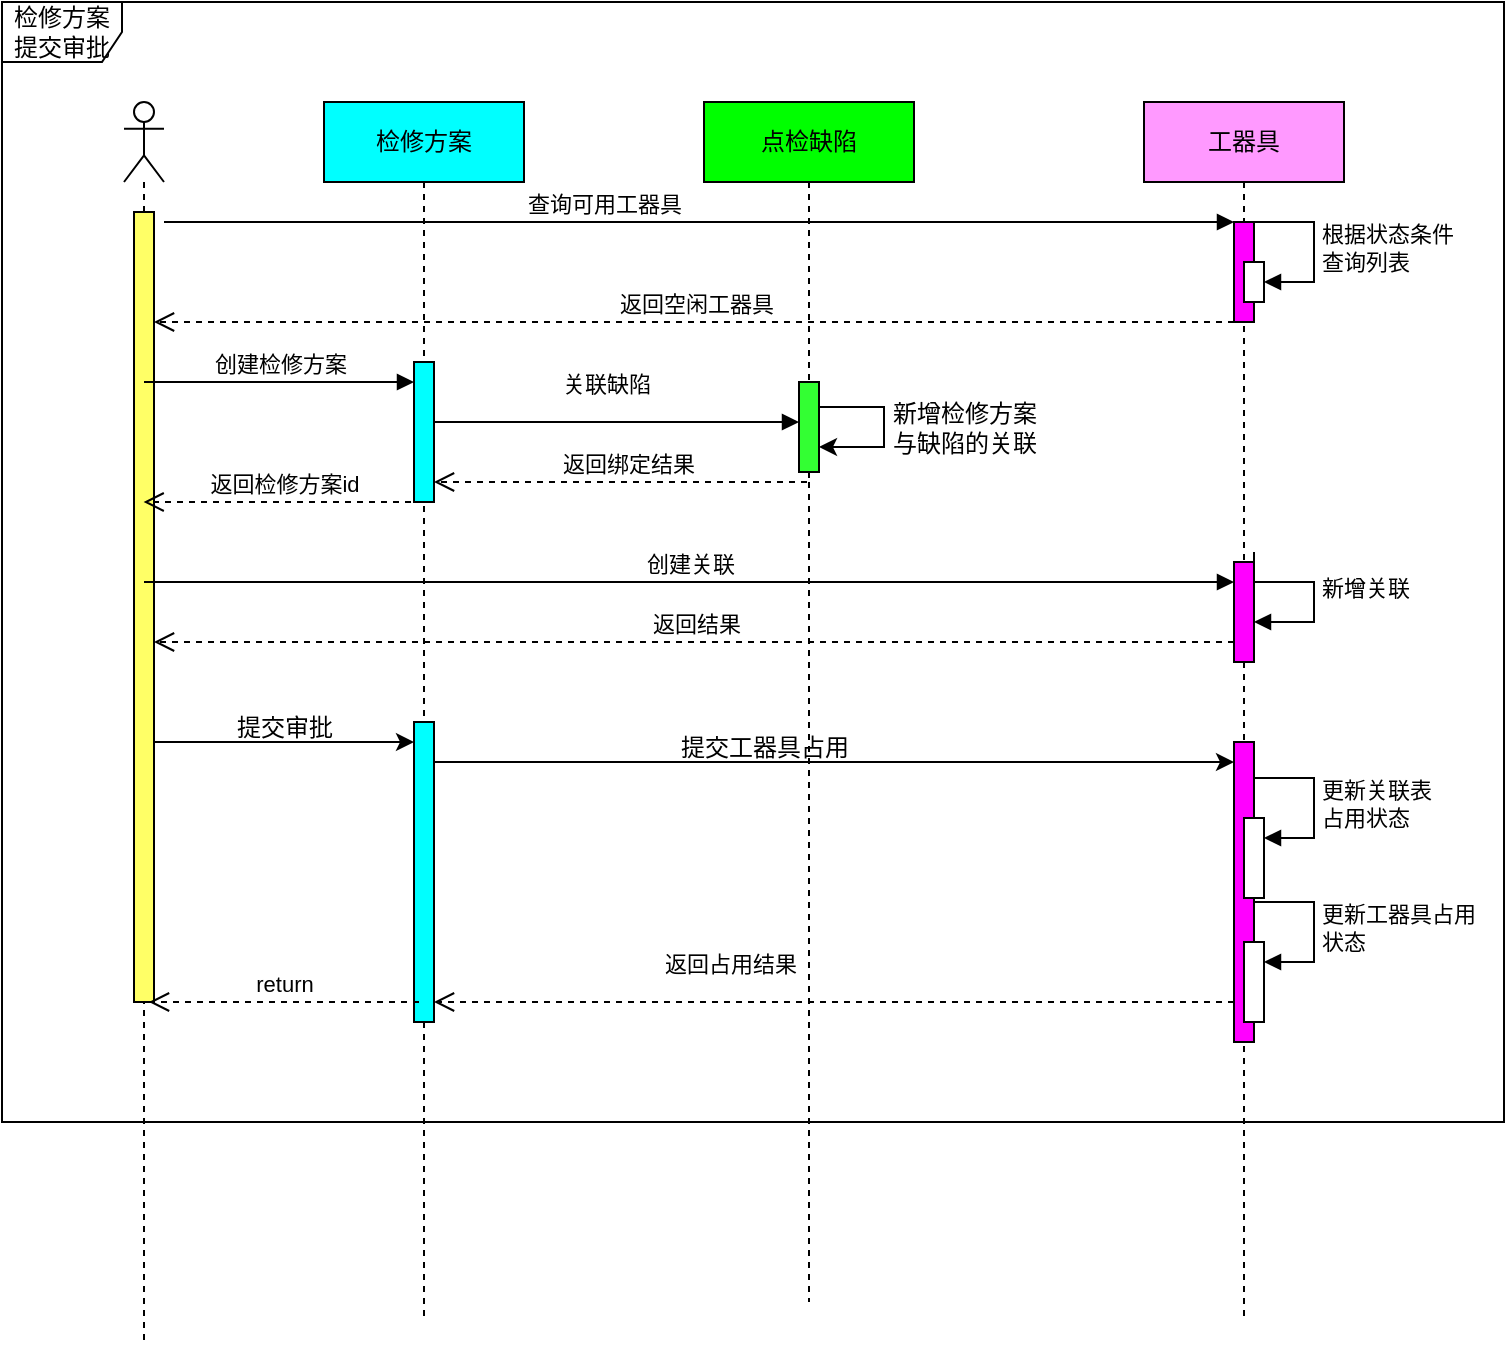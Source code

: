 <mxfile version="21.6.6" type="github">
  <diagram name="第 1 页" id="LS9TAyjhHWT86cu8HGGN">
    <mxGraphModel dx="819" dy="424" grid="1" gridSize="10" guides="1" tooltips="1" connect="1" arrows="1" fold="1" page="1" pageScale="1" pageWidth="827" pageHeight="1169" math="0" shadow="0">
      <root>
        <mxCell id="0" />
        <mxCell id="1" parent="0" />
        <mxCell id="Yu1JXXxfSo9A74xn88HE-2" value="检修方案提交审批" style="shape=umlFrame;whiteSpace=wrap;html=1;pointerEvents=0;" vertex="1" parent="1">
          <mxGeometry x="29" y="20" width="751" height="560" as="geometry" />
        </mxCell>
        <mxCell id="Yu1JXXxfSo9A74xn88HE-4" value="检修方案" style="shape=umlLifeline;perimeter=lifelinePerimeter;whiteSpace=wrap;html=1;container=1;dropTarget=0;collapsible=0;recursiveResize=0;outlineConnect=0;portConstraint=eastwest;newEdgeStyle={&quot;edgeStyle&quot;:&quot;elbowEdgeStyle&quot;,&quot;elbow&quot;:&quot;vertical&quot;,&quot;curved&quot;:0,&quot;rounded&quot;:0};fillColor=#00FFFF;" vertex="1" parent="1">
          <mxGeometry x="190" y="70" width="100" height="610" as="geometry" />
        </mxCell>
        <mxCell id="Yu1JXXxfSo9A74xn88HE-17" value="" style="html=1;points=[];perimeter=orthogonalPerimeter;outlineConnect=0;targetShapes=umlLifeline;portConstraint=eastwest;newEdgeStyle={&quot;edgeStyle&quot;:&quot;elbowEdgeStyle&quot;,&quot;elbow&quot;:&quot;vertical&quot;,&quot;curved&quot;:0,&quot;rounded&quot;:0};fillColor=#00FFFF;" vertex="1" parent="Yu1JXXxfSo9A74xn88HE-4">
          <mxGeometry x="45" y="130" width="10" height="70" as="geometry" />
        </mxCell>
        <mxCell id="Yu1JXXxfSo9A74xn88HE-25" value="" style="html=1;points=[];perimeter=orthogonalPerimeter;outlineConnect=0;targetShapes=umlLifeline;portConstraint=eastwest;newEdgeStyle={&quot;edgeStyle&quot;:&quot;elbowEdgeStyle&quot;,&quot;elbow&quot;:&quot;vertical&quot;,&quot;curved&quot;:0,&quot;rounded&quot;:0};fillColor=#00FFFF;" vertex="1" parent="Yu1JXXxfSo9A74xn88HE-4">
          <mxGeometry x="45" y="310" width="10" height="150" as="geometry" />
        </mxCell>
        <mxCell id="Yu1JXXxfSo9A74xn88HE-5" value="点检缺陷" style="shape=umlLifeline;perimeter=lifelinePerimeter;whiteSpace=wrap;html=1;container=1;dropTarget=0;collapsible=0;recursiveResize=0;outlineConnect=0;portConstraint=eastwest;newEdgeStyle={&quot;edgeStyle&quot;:&quot;elbowEdgeStyle&quot;,&quot;elbow&quot;:&quot;vertical&quot;,&quot;curved&quot;:0,&quot;rounded&quot;:0};fillColor=#00FF00;" vertex="1" parent="1">
          <mxGeometry x="380" y="70" width="105" height="600" as="geometry" />
        </mxCell>
        <mxCell id="Yu1JXXxfSo9A74xn88HE-30" value="" style="html=1;points=[];perimeter=orthogonalPerimeter;outlineConnect=0;targetShapes=umlLifeline;portConstraint=eastwest;newEdgeStyle={&quot;edgeStyle&quot;:&quot;elbowEdgeStyle&quot;,&quot;elbow&quot;:&quot;vertical&quot;,&quot;curved&quot;:0,&quot;rounded&quot;:0};fillColor=#33FF33;" vertex="1" parent="Yu1JXXxfSo9A74xn88HE-5">
          <mxGeometry x="47.5" y="140" width="10" height="45" as="geometry" />
        </mxCell>
        <mxCell id="Yu1JXXxfSo9A74xn88HE-68" style="edgeStyle=elbowEdgeStyle;rounded=0;orthogonalLoop=1;jettySize=auto;html=1;elbow=horizontal;curved=0;" edge="1" parent="Yu1JXXxfSo9A74xn88HE-5" source="Yu1JXXxfSo9A74xn88HE-30" target="Yu1JXXxfSo9A74xn88HE-30">
          <mxGeometry relative="1" as="geometry">
            <Array as="points">
              <mxPoint x="90" y="160" />
            </Array>
          </mxGeometry>
        </mxCell>
        <mxCell id="Yu1JXXxfSo9A74xn88HE-6" value="工器具" style="shape=umlLifeline;perimeter=lifelinePerimeter;whiteSpace=wrap;html=1;container=1;dropTarget=0;collapsible=0;recursiveResize=0;outlineConnect=0;portConstraint=eastwest;newEdgeStyle={&quot;edgeStyle&quot;:&quot;elbowEdgeStyle&quot;,&quot;elbow&quot;:&quot;vertical&quot;,&quot;curved&quot;:0,&quot;rounded&quot;:0};fillColor=#FF99FF;" vertex="1" parent="1">
          <mxGeometry x="600" y="70" width="100" height="610" as="geometry" />
        </mxCell>
        <mxCell id="Yu1JXXxfSo9A74xn88HE-9" value="" style="html=1;points=[];perimeter=orthogonalPerimeter;outlineConnect=0;targetShapes=umlLifeline;portConstraint=eastwest;newEdgeStyle={&quot;edgeStyle&quot;:&quot;elbowEdgeStyle&quot;,&quot;elbow&quot;:&quot;vertical&quot;,&quot;curved&quot;:0,&quot;rounded&quot;:0};fillColor=#FF00FF;" vertex="1" parent="Yu1JXXxfSo9A74xn88HE-6">
          <mxGeometry x="45" y="60" width="10" height="50" as="geometry" />
        </mxCell>
        <mxCell id="Yu1JXXxfSo9A74xn88HE-10" value="查询可用工器具" style="html=1;verticalAlign=bottom;endArrow=block;edgeStyle=elbowEdgeStyle;elbow=vertical;curved=0;rounded=0;" edge="1" target="Yu1JXXxfSo9A74xn88HE-9" parent="Yu1JXXxfSo9A74xn88HE-6">
          <mxGeometry x="-0.51" relative="1" as="geometry">
            <mxPoint x="-25" y="60" as="sourcePoint" />
            <Array as="points">
              <mxPoint x="-490" y="60" />
            </Array>
            <mxPoint as="offset" />
          </mxGeometry>
        </mxCell>
        <mxCell id="Yu1JXXxfSo9A74xn88HE-22" value="" style="html=1;points=[];perimeter=orthogonalPerimeter;outlineConnect=0;targetShapes=umlLifeline;portConstraint=eastwest;newEdgeStyle={&quot;edgeStyle&quot;:&quot;elbowEdgeStyle&quot;,&quot;elbow&quot;:&quot;vertical&quot;,&quot;curved&quot;:0,&quot;rounded&quot;:0};fillColor=#FF00FF;" vertex="1" parent="Yu1JXXxfSo9A74xn88HE-6">
          <mxGeometry x="45" y="230" width="10" height="50" as="geometry" />
        </mxCell>
        <mxCell id="Yu1JXXxfSo9A74xn88HE-33" value="" style="html=1;points=[];perimeter=orthogonalPerimeter;outlineConnect=0;targetShapes=umlLifeline;portConstraint=eastwest;newEdgeStyle={&quot;edgeStyle&quot;:&quot;elbowEdgeStyle&quot;,&quot;elbow&quot;:&quot;vertical&quot;,&quot;curved&quot;:0,&quot;rounded&quot;:0};fillColor=#FF00FF;" vertex="1" parent="Yu1JXXxfSo9A74xn88HE-6">
          <mxGeometry x="45" y="320" width="10" height="150" as="geometry" />
        </mxCell>
        <mxCell id="Yu1JXXxfSo9A74xn88HE-71" value="新增关联" style="html=1;align=left;spacingLeft=2;endArrow=block;rounded=0;edgeStyle=orthogonalEdgeStyle;curved=0;rounded=0;" edge="1" parent="Yu1JXXxfSo9A74xn88HE-6">
          <mxGeometry relative="1" as="geometry">
            <mxPoint x="55" y="225" as="sourcePoint" />
            <Array as="points">
              <mxPoint x="55" y="240" />
              <mxPoint x="85" y="240" />
              <mxPoint x="85" y="260" />
              <mxPoint x="55" y="260" />
            </Array>
            <mxPoint x="55" y="260" as="targetPoint" />
          </mxGeometry>
        </mxCell>
        <mxCell id="Yu1JXXxfSo9A74xn88HE-72" value="" style="html=1;points=[];perimeter=orthogonalPerimeter;outlineConnect=0;targetShapes=umlLifeline;portConstraint=eastwest;newEdgeStyle={&quot;edgeStyle&quot;:&quot;elbowEdgeStyle&quot;,&quot;elbow&quot;:&quot;vertical&quot;,&quot;curved&quot;:0,&quot;rounded&quot;:0};" vertex="1" parent="Yu1JXXxfSo9A74xn88HE-6">
          <mxGeometry x="50" y="358" width="10" height="40" as="geometry" />
        </mxCell>
        <mxCell id="Yu1JXXxfSo9A74xn88HE-73" value="更新关联表&lt;br&gt;占用状态" style="html=1;align=left;spacingLeft=2;endArrow=block;rounded=0;edgeStyle=orthogonalEdgeStyle;curved=0;rounded=0;" edge="1" target="Yu1JXXxfSo9A74xn88HE-72" parent="Yu1JXXxfSo9A74xn88HE-6">
          <mxGeometry x="0.006" relative="1" as="geometry">
            <mxPoint x="55" y="338" as="sourcePoint" />
            <Array as="points">
              <mxPoint x="85" y="368" />
            </Array>
            <mxPoint as="offset" />
          </mxGeometry>
        </mxCell>
        <mxCell id="Yu1JXXxfSo9A74xn88HE-74" value="" style="html=1;points=[];perimeter=orthogonalPerimeter;outlineConnect=0;targetShapes=umlLifeline;portConstraint=eastwest;newEdgeStyle={&quot;edgeStyle&quot;:&quot;elbowEdgeStyle&quot;,&quot;elbow&quot;:&quot;vertical&quot;,&quot;curved&quot;:0,&quot;rounded&quot;:0};" vertex="1" parent="Yu1JXXxfSo9A74xn88HE-6">
          <mxGeometry x="50" y="420" width="10" height="40" as="geometry" />
        </mxCell>
        <mxCell id="Yu1JXXxfSo9A74xn88HE-75" value="更新工器具占用&lt;br&gt;状态" style="html=1;align=left;spacingLeft=2;endArrow=block;rounded=0;edgeStyle=orthogonalEdgeStyle;curved=0;rounded=0;" edge="1" target="Yu1JXXxfSo9A74xn88HE-74" parent="Yu1JXXxfSo9A74xn88HE-6">
          <mxGeometry x="0.006" relative="1" as="geometry">
            <mxPoint x="55" y="400" as="sourcePoint" />
            <Array as="points">
              <mxPoint x="85" y="430" />
            </Array>
            <mxPoint as="offset" />
          </mxGeometry>
        </mxCell>
        <mxCell id="Yu1JXXxfSo9A74xn88HE-76" value="" style="html=1;points=[];perimeter=orthogonalPerimeter;outlineConnect=0;targetShapes=umlLifeline;portConstraint=eastwest;newEdgeStyle={&quot;edgeStyle&quot;:&quot;elbowEdgeStyle&quot;,&quot;elbow&quot;:&quot;vertical&quot;,&quot;curved&quot;:0,&quot;rounded&quot;:0};" vertex="1" parent="Yu1JXXxfSo9A74xn88HE-6">
          <mxGeometry x="50" y="80" width="10" height="20" as="geometry" />
        </mxCell>
        <mxCell id="Yu1JXXxfSo9A74xn88HE-77" value="根据状态条件&lt;br&gt;查询列表" style="html=1;align=left;spacingLeft=2;endArrow=block;rounded=0;edgeStyle=orthogonalEdgeStyle;curved=0;rounded=0;" edge="1" target="Yu1JXXxfSo9A74xn88HE-76" parent="Yu1JXXxfSo9A74xn88HE-6">
          <mxGeometry x="0.006" relative="1" as="geometry">
            <mxPoint x="55" y="60" as="sourcePoint" />
            <Array as="points">
              <mxPoint x="85" y="90" />
            </Array>
            <mxPoint as="offset" />
          </mxGeometry>
        </mxCell>
        <mxCell id="Yu1JXXxfSo9A74xn88HE-7" value="" style="shape=umlLifeline;perimeter=lifelinePerimeter;whiteSpace=wrap;html=1;container=1;dropTarget=0;collapsible=0;recursiveResize=0;outlineConnect=0;portConstraint=eastwest;newEdgeStyle={&quot;edgeStyle&quot;:&quot;elbowEdgeStyle&quot;,&quot;elbow&quot;:&quot;vertical&quot;,&quot;curved&quot;:0,&quot;rounded&quot;:0};participant=umlActor;" vertex="1" parent="1">
          <mxGeometry x="90" y="70" width="20" height="620" as="geometry" />
        </mxCell>
        <mxCell id="Yu1JXXxfSo9A74xn88HE-8" value="" style="html=1;points=[];perimeter=orthogonalPerimeter;outlineConnect=0;targetShapes=umlLifeline;portConstraint=eastwest;newEdgeStyle={&quot;edgeStyle&quot;:&quot;elbowEdgeStyle&quot;,&quot;elbow&quot;:&quot;vertical&quot;,&quot;curved&quot;:0,&quot;rounded&quot;:0};fillColor=#FFFF66;" vertex="1" parent="Yu1JXXxfSo9A74xn88HE-7">
          <mxGeometry x="5" y="55" width="10" height="395" as="geometry" />
        </mxCell>
        <mxCell id="Yu1JXXxfSo9A74xn88HE-11" value="返回空闲工器具" style="html=1;verticalAlign=bottom;endArrow=open;dashed=1;endSize=8;edgeStyle=elbowEdgeStyle;elbow=vertical;curved=0;rounded=0;" edge="1" source="Yu1JXXxfSo9A74xn88HE-9" parent="1" target="Yu1JXXxfSo9A74xn88HE-8">
          <mxGeometry x="-0.001" relative="1" as="geometry">
            <mxPoint x="480" y="205" as="targetPoint" />
            <mxPoint x="555.0" y="190.0" as="sourcePoint" />
            <Array as="points">
              <mxPoint x="470" y="180" />
              <mxPoint x="610" y="170" />
              <mxPoint x="650" y="180" />
            </Array>
            <mxPoint as="offset" />
          </mxGeometry>
        </mxCell>
        <mxCell id="Yu1JXXxfSo9A74xn88HE-18" value="创建检修方案" style="html=1;verticalAlign=bottom;endArrow=block;edgeStyle=elbowEdgeStyle;elbow=vertical;curved=0;rounded=0;" edge="1" target="Yu1JXXxfSo9A74xn88HE-17" parent="1" source="Yu1JXXxfSo9A74xn88HE-7">
          <mxGeometry x="-0.0" relative="1" as="geometry">
            <mxPoint x="160" y="180" as="sourcePoint" />
            <Array as="points">
              <mxPoint x="180" y="210" />
              <mxPoint x="160" y="220" />
              <mxPoint x="173" y="230" />
            </Array>
            <mxPoint as="offset" />
          </mxGeometry>
        </mxCell>
        <mxCell id="Yu1JXXxfSo9A74xn88HE-21" value="返回检修方案id" style="html=1;verticalAlign=bottom;endArrow=open;dashed=1;endSize=8;edgeStyle=elbowEdgeStyle;elbow=vertical;curved=0;rounded=0;" edge="1" parent="1">
          <mxGeometry relative="1" as="geometry">
            <mxPoint x="239.5" y="269.999" as="sourcePoint" />
            <mxPoint x="99.81" y="269.999" as="targetPoint" />
          </mxGeometry>
        </mxCell>
        <mxCell id="Yu1JXXxfSo9A74xn88HE-23" value="创建关联" style="html=1;verticalAlign=bottom;endArrow=block;edgeStyle=elbowEdgeStyle;elbow=vertical;curved=0;rounded=0;" edge="1" target="Yu1JXXxfSo9A74xn88HE-22" parent="1" source="Yu1JXXxfSo9A74xn88HE-7">
          <mxGeometry relative="1" as="geometry">
            <mxPoint x="575" y="300" as="sourcePoint" />
            <Array as="points">
              <mxPoint x="460" y="310" />
            </Array>
          </mxGeometry>
        </mxCell>
        <mxCell id="Yu1JXXxfSo9A74xn88HE-24" value="返回结果" style="html=1;verticalAlign=bottom;endArrow=open;dashed=1;endSize=8;edgeStyle=elbowEdgeStyle;elbow=vertical;curved=0;rounded=0;" edge="1" source="Yu1JXXxfSo9A74xn88HE-22" parent="1" target="Yu1JXXxfSo9A74xn88HE-8">
          <mxGeometry x="-0.001" relative="1" as="geometry">
            <mxPoint x="575" y="375" as="targetPoint" />
            <Array as="points">
              <mxPoint x="430" y="340" />
              <mxPoint x="480" y="370" />
              <mxPoint x="510" y="310" />
            </Array>
            <mxPoint as="offset" />
          </mxGeometry>
        </mxCell>
        <mxCell id="Yu1JXXxfSo9A74xn88HE-27" style="edgeStyle=elbowEdgeStyle;rounded=0;orthogonalLoop=1;jettySize=auto;html=1;elbow=vertical;curved=0;" edge="1" parent="1" source="Yu1JXXxfSo9A74xn88HE-8" target="Yu1JXXxfSo9A74xn88HE-25">
          <mxGeometry relative="1" as="geometry">
            <Array as="points">
              <mxPoint x="180" y="390" />
            </Array>
          </mxGeometry>
        </mxCell>
        <mxCell id="Yu1JXXxfSo9A74xn88HE-28" value="提交审批" style="text;html=1;align=center;verticalAlign=middle;resizable=0;points=[];autosize=1;strokeColor=none;fillColor=none;" vertex="1" parent="1">
          <mxGeometry x="135" y="368" width="70" height="30" as="geometry" />
        </mxCell>
        <mxCell id="Yu1JXXxfSo9A74xn88HE-32" value="返回绑定结果" style="html=1;verticalAlign=bottom;endArrow=open;dashed=1;endSize=8;edgeStyle=elbowEdgeStyle;elbow=vertical;curved=0;rounded=0;" edge="1" source="Yu1JXXxfSo9A74xn88HE-30" parent="1" target="Yu1JXXxfSo9A74xn88HE-17">
          <mxGeometry x="-0.004" relative="1" as="geometry">
            <mxPoint x="355" y="295" as="targetPoint" />
            <Array as="points">
              <mxPoint x="335" y="260" />
            </Array>
            <mxPoint as="offset" />
          </mxGeometry>
        </mxCell>
        <mxCell id="Yu1JXXxfSo9A74xn88HE-31" value="关联缺陷" style="html=1;verticalAlign=bottom;endArrow=block;edgeStyle=elbowEdgeStyle;elbow=vertical;curved=0;rounded=0;" edge="1" target="Yu1JXXxfSo9A74xn88HE-30" parent="1" source="Yu1JXXxfSo9A74xn88HE-17">
          <mxGeometry x="-0.056" y="10" relative="1" as="geometry">
            <mxPoint x="355" y="220" as="sourcePoint" />
            <Array as="points">
              <mxPoint x="340" y="230" />
            </Array>
            <mxPoint as="offset" />
          </mxGeometry>
        </mxCell>
        <mxCell id="Yu1JXXxfSo9A74xn88HE-34" style="edgeStyle=elbowEdgeStyle;rounded=0;orthogonalLoop=1;jettySize=auto;html=1;elbow=vertical;curved=0;" edge="1" parent="1" source="Yu1JXXxfSo9A74xn88HE-25" target="Yu1JXXxfSo9A74xn88HE-33">
          <mxGeometry relative="1" as="geometry">
            <Array as="points">
              <mxPoint x="540" y="400" />
            </Array>
          </mxGeometry>
        </mxCell>
        <mxCell id="Yu1JXXxfSo9A74xn88HE-35" value="提交工器具占用" style="text;html=1;align=center;verticalAlign=middle;resizable=0;points=[];autosize=1;strokeColor=none;fillColor=none;" vertex="1" parent="1">
          <mxGeometry x="355" y="378" width="110" height="30" as="geometry" />
        </mxCell>
        <mxCell id="Yu1JXXxfSo9A74xn88HE-37" value="返回占用结果" style="html=1;verticalAlign=bottom;endArrow=open;dashed=1;endSize=8;edgeStyle=elbowEdgeStyle;elbow=vertical;curved=0;rounded=0;" edge="1" parent="1" source="Yu1JXXxfSo9A74xn88HE-33" target="Yu1JXXxfSo9A74xn88HE-25">
          <mxGeometry x="0.259" y="-10" relative="1" as="geometry">
            <mxPoint x="500" y="370" as="sourcePoint" />
            <mxPoint x="250" y="520" as="targetPoint" />
            <Array as="points">
              <mxPoint x="410" y="520" />
              <mxPoint x="460" y="440" />
            </Array>
            <mxPoint as="offset" />
          </mxGeometry>
        </mxCell>
        <mxCell id="Yu1JXXxfSo9A74xn88HE-65" value="return" style="html=1;verticalAlign=bottom;endArrow=open;dashed=1;endSize=8;edgeStyle=elbowEdgeStyle;elbow=vertical;curved=0;rounded=0;" edge="1" parent="1">
          <mxGeometry relative="1" as="geometry">
            <mxPoint x="237.5" y="520" as="sourcePoint" />
            <mxPoint x="102.5" y="520.345" as="targetPoint" />
          </mxGeometry>
        </mxCell>
        <mxCell id="Yu1JXXxfSo9A74xn88HE-69" value="新增检修方案&lt;br&gt;与缺陷的关联" style="text;html=1;align=center;verticalAlign=middle;resizable=0;points=[];autosize=1;strokeColor=none;fillColor=none;" vertex="1" parent="1">
          <mxGeometry x="460" y="213" width="100" height="40" as="geometry" />
        </mxCell>
      </root>
    </mxGraphModel>
  </diagram>
</mxfile>
